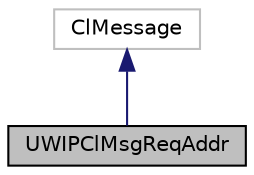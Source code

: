 digraph "UWIPClMsgReqAddr"
{
 // LATEX_PDF_SIZE
  edge [fontname="Helvetica",fontsize="10",labelfontname="Helvetica",labelfontsize="10"];
  node [fontname="Helvetica",fontsize="10",shape=record];
  Node1 [label="UWIPClMsgReqAddr",height=0.2,width=0.4,color="black", fillcolor="grey75", style="filled", fontcolor="black",tooltip="Class that manages cross layer messages that require the IP of the node."];
  Node2 -> Node1 [dir="back",color="midnightblue",fontsize="10",style="solid",fontname="Helvetica"];
  Node2 [label="ClMessage",height=0.2,width=0.4,color="grey75", fillcolor="white", style="filled",tooltip=" "];
}
